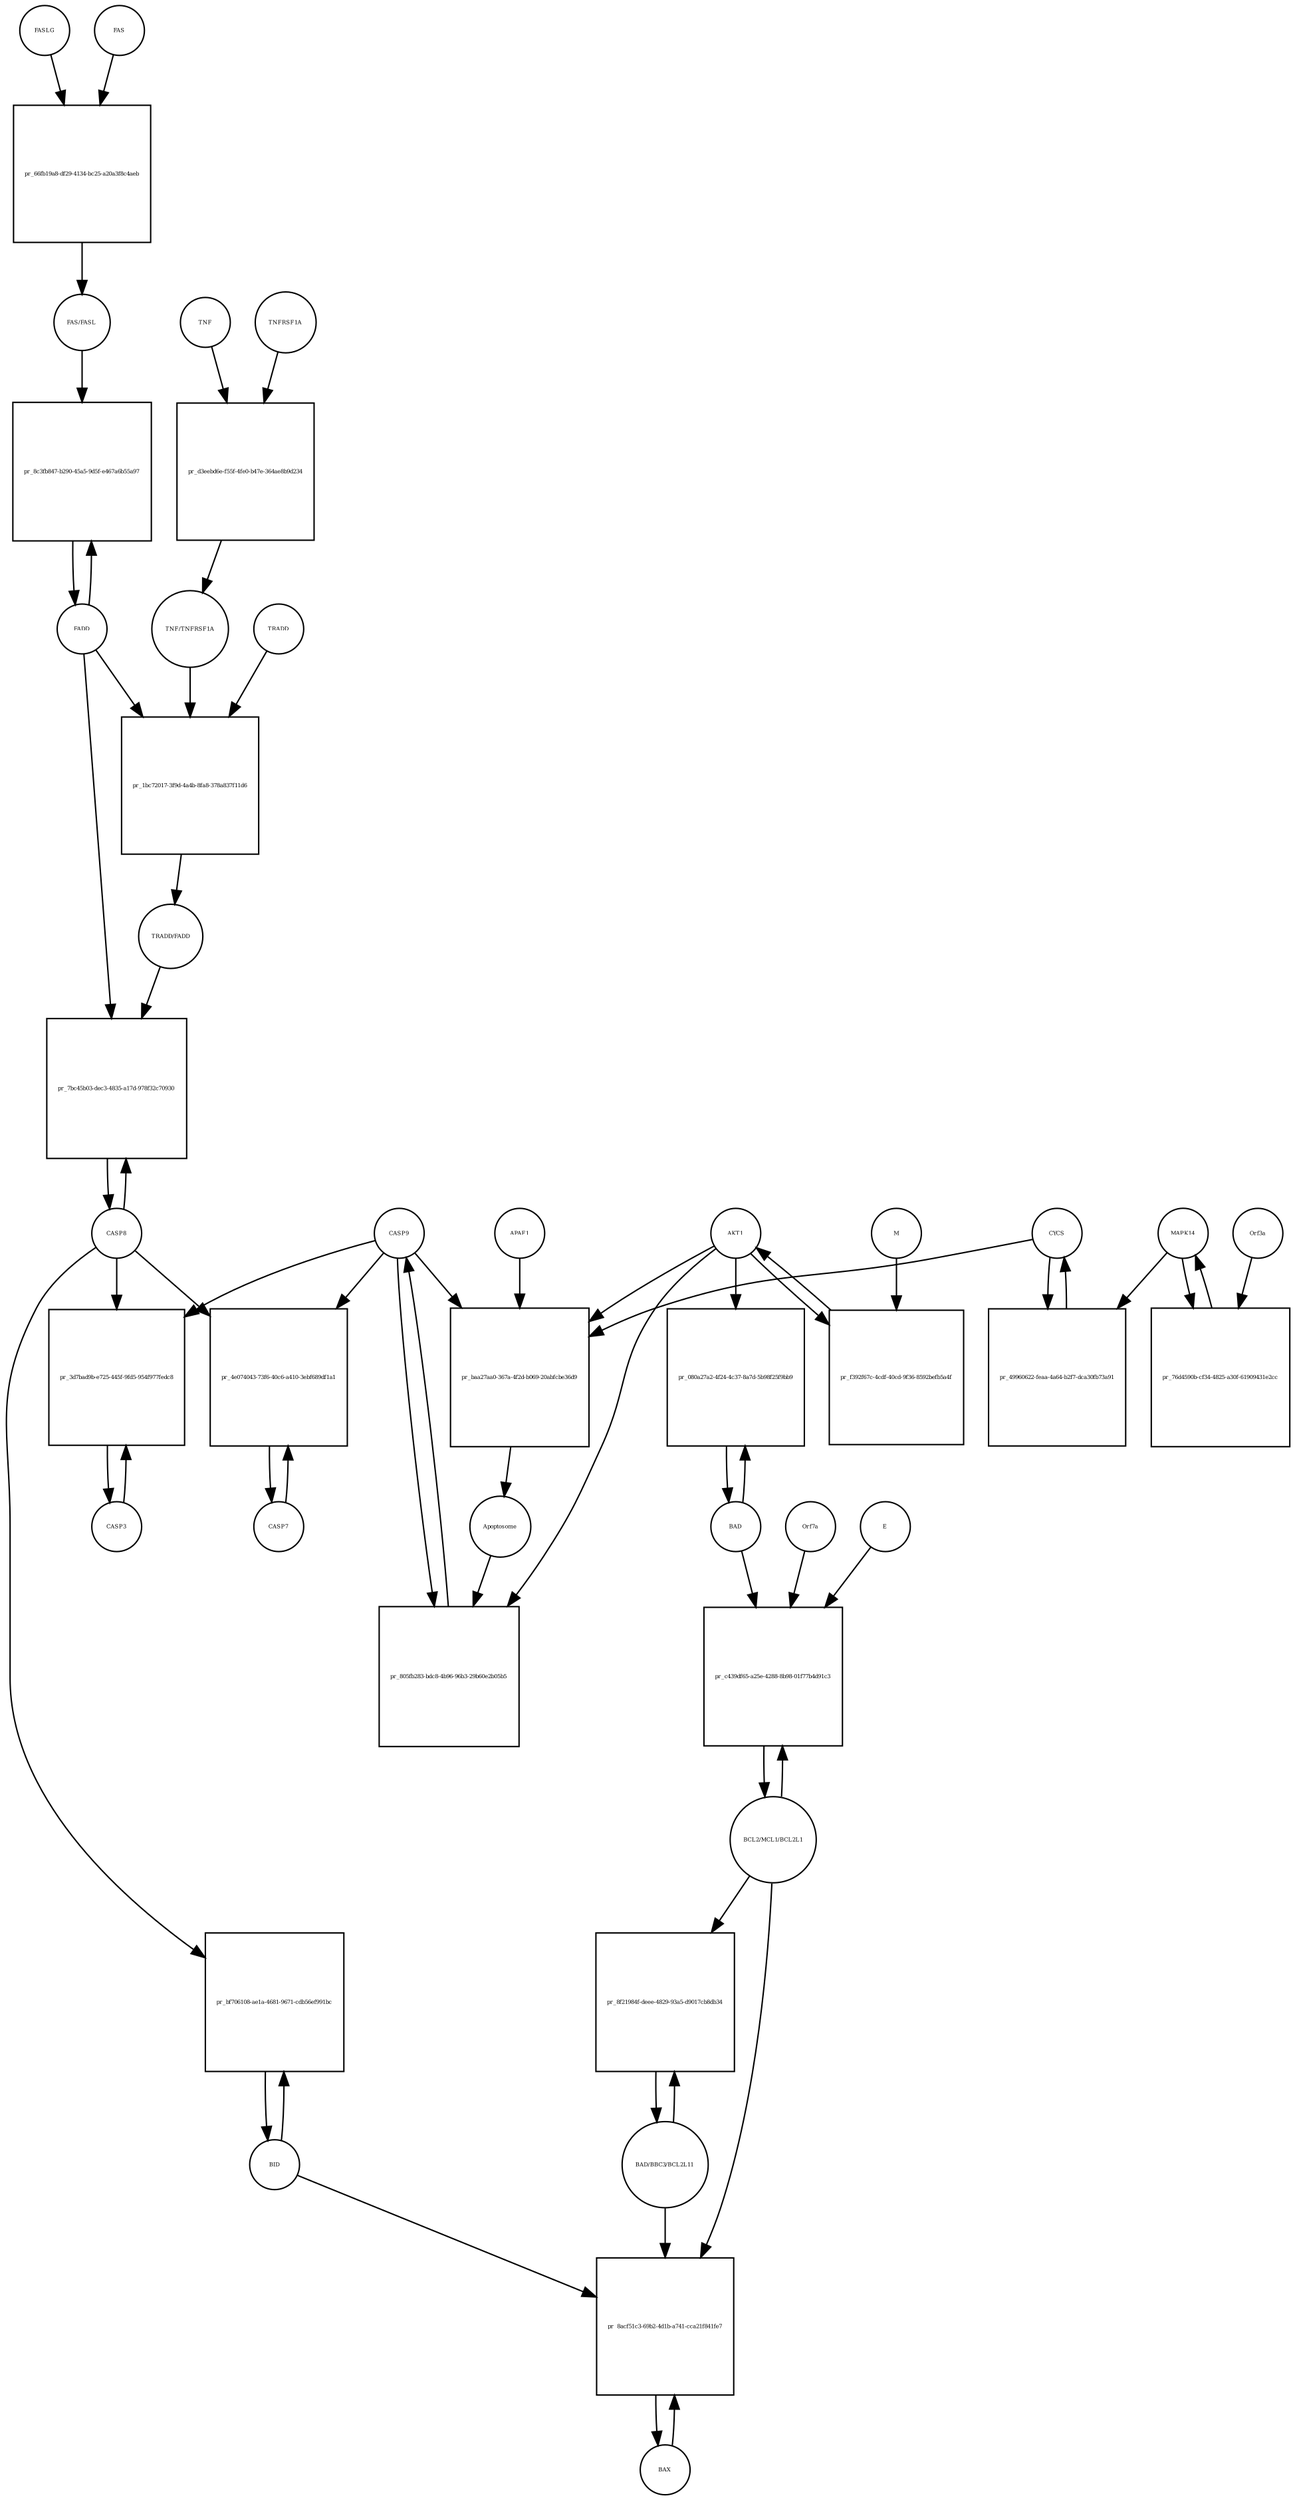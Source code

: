 strict digraph  {
FASLG [annotation="", bipartite=0, cls=macromolecule, fontsize=4, label=FASLG, shape=circle];
"pr_66fb19a8-df29-4134-bc25-a20a3f8c4aeb" [annotation="", bipartite=1, cls=process, fontsize=4, label="pr_66fb19a8-df29-4134-bc25-a20a3f8c4aeb", shape=square];
FAS [annotation="", bipartite=0, cls=macromolecule, fontsize=4, label=FAS, shape=circle];
"FAS/FASL" [annotation="", bipartite=0, cls=complex, fontsize=4, label="FAS/FASL", shape=circle];
FADD [annotation="", bipartite=0, cls=macromolecule, fontsize=4, label=FADD, shape=circle];
"pr_8c3fb847-b290-45a5-9d5f-e467a6b55a97" [annotation="", bipartite=1, cls=process, fontsize=4, label="pr_8c3fb847-b290-45a5-9d5f-e467a6b55a97", shape=square];
CASP8 [annotation="", bipartite=0, cls=macromolecule, fontsize=4, label=CASP8, shape=circle];
"pr_7bc45b03-dec3-4835-a17d-978f32c70930" [annotation="", bipartite=1, cls=process, fontsize=4, label="pr_7bc45b03-dec3-4835-a17d-978f32c70930", shape=square];
"TRADD/FADD" [annotation="", bipartite=0, cls=complex, fontsize=4, label="TRADD/FADD", shape=circle];
CASP3 [annotation="", bipartite=0, cls=macromolecule, fontsize=4, label=CASP3, shape=circle];
"pr_3d7bad9b-e725-445f-9fd5-954f977fedc8" [annotation="", bipartite=1, cls=process, fontsize=4, label="pr_3d7bad9b-e725-445f-9fd5-954f977fedc8", shape=square];
CASP9 [annotation="", bipartite=0, cls=macromolecule, fontsize=4, label=CASP9, shape=circle];
"pr_805fb283-bdc8-4b96-96b3-29b60e2b05b5" [annotation="", bipartite=1, cls=process, fontsize=4, label="pr_805fb283-bdc8-4b96-96b3-29b60e2b05b5", shape=square];
Apoptosome [annotation="", bipartite=0, cls=complex, fontsize=4, label=Apoptosome, shape=circle];
AKT1 [annotation="", bipartite=0, cls=macromolecule, fontsize=4, label=AKT1, shape=circle];
BID [annotation="", bipartite=0, cls=macromolecule, fontsize=4, label=BID, shape=circle];
"pr_bf706108-ae1a-4681-9671-cdb56ef991bc" [annotation="", bipartite=1, cls=process, fontsize=4, label="pr_bf706108-ae1a-4681-9671-cdb56ef991bc", shape=square];
BAX [annotation="", bipartite=0, cls=macromolecule, fontsize=4, label=BAX, shape=circle];
"pr_8acf51c3-69b2-4d1b-a741-cca21f841fe7" [annotation="", bipartite=1, cls=process, fontsize=4, label="pr_8acf51c3-69b2-4d1b-a741-cca21f841fe7", shape=square];
"BAD/BBC3/BCL2L11" [annotation="", bipartite=0, cls=complex, fontsize=4, label="BAD/BBC3/BCL2L11", shape=circle];
"BCL2/MCL1/BCL2L1" [annotation="", bipartite=0, cls=complex, fontsize=4, label="BCL2/MCL1/BCL2L1", shape=circle];
CYCS [annotation="", bipartite=0, cls=macromolecule, fontsize=4, label=CYCS, shape=circle];
"pr_49960622-feaa-4a64-b2f7-dca30fb73a91" [annotation="", bipartite=1, cls=process, fontsize=4, label="pr_49960622-feaa-4a64-b2f7-dca30fb73a91", shape=square];
MAPK14 [annotation="", bipartite=0, cls=macromolecule, fontsize=4, label=MAPK14, shape=circle];
CASP7 [annotation="", bipartite=0, cls=macromolecule, fontsize=4, label=CASP7, shape=circle];
"pr_4e074043-73f6-40c6-a410-3ebf689df1a1" [annotation="", bipartite=1, cls=process, fontsize=4, label="pr_4e074043-73f6-40c6-a410-3ebf689df1a1", shape=square];
"pr_f392f67c-4cdf-40cd-9f36-8592befb5a4f" [annotation="", bipartite=1, cls=process, fontsize=4, label="pr_f392f67c-4cdf-40cd-9f36-8592befb5a4f", shape=square];
M [annotation=urn_miriam_ncbiprotein_APO40582, bipartite=0, cls=macromolecule, fontsize=4, label=M, shape=circle];
"pr_1bc72017-3f9d-4a4b-8fa8-378a837f11d6" [annotation="", bipartite=1, cls=process, fontsize=4, label="pr_1bc72017-3f9d-4a4b-8fa8-378a837f11d6", shape=square];
TRADD [annotation="", bipartite=0, cls=macromolecule, fontsize=4, label=TRADD, shape=circle];
"TNF/TNFRSF1A" [annotation="", bipartite=0, cls=complex, fontsize=4, label="TNF/TNFRSF1A", shape=circle];
"pr_76d4590b-cf34-4825-a30f-61909431e2cc" [annotation="", bipartite=1, cls=process, fontsize=4, label="pr_76d4590b-cf34-4825-a30f-61909431e2cc", shape=square];
Orf3a [annotation="", bipartite=0, cls=macromolecule, fontsize=4, label=Orf3a, shape=circle];
"pr_8f21984f-deee-4829-93a5-d9017cb8db34" [annotation="", bipartite=1, cls=process, fontsize=4, label="pr_8f21984f-deee-4829-93a5-d9017cb8db34", shape=square];
"pr_c439df65-a25e-4288-8b98-01f77b4d91c3" [annotation="", bipartite=1, cls=process, fontsize=4, label="pr_c439df65-a25e-4288-8b98-01f77b4d91c3", shape=square];
Orf7a [annotation="", bipartite=0, cls=macromolecule, fontsize=4, label=Orf7a, shape=circle];
E [annotation="", bipartite=0, cls=macromolecule, fontsize=4, label=E, shape=circle];
BAD [annotation="", bipartite=0, cls=macromolecule, fontsize=4, label=BAD, shape=circle];
TNFRSF1A [annotation="", bipartite=0, cls=macromolecule, fontsize=4, label=TNFRSF1A, shape=circle];
"pr_d3eebd6e-f55f-4fe0-b47e-364ae8b9d234" [annotation="", bipartite=1, cls=process, fontsize=4, label="pr_d3eebd6e-f55f-4fe0-b47e-364ae8b9d234", shape=square];
TNF [annotation="", bipartite=0, cls=macromolecule, fontsize=4, label=TNF, shape=circle];
"pr_baa27aa0-367a-4f2d-b069-20abfcbe36d9" [annotation="", bipartite=1, cls=process, fontsize=4, label="pr_baa27aa0-367a-4f2d-b069-20abfcbe36d9", shape=square];
APAF1 [annotation="", bipartite=0, cls=macromolecule, fontsize=4, label=APAF1, shape=circle];
"pr_080a27a2-4f24-4c37-8a7d-5b98f25f9bb9" [annotation="", bipartite=1, cls=process, fontsize=4, label="pr_080a27a2-4f24-4c37-8a7d-5b98f25f9bb9", shape=square];
FASLG -> "pr_66fb19a8-df29-4134-bc25-a20a3f8c4aeb"  [annotation="", interaction_type=consumption];
"pr_66fb19a8-df29-4134-bc25-a20a3f8c4aeb" -> "FAS/FASL"  [annotation="", interaction_type=production];
FAS -> "pr_66fb19a8-df29-4134-bc25-a20a3f8c4aeb"  [annotation="", interaction_type=consumption];
"FAS/FASL" -> "pr_8c3fb847-b290-45a5-9d5f-e467a6b55a97"  [annotation="urn_miriam_kegg.pathway_hsa04210|urn_miriam_pubmed_31226023", interaction_type=catalysis];
FADD -> "pr_8c3fb847-b290-45a5-9d5f-e467a6b55a97"  [annotation="", interaction_type=consumption];
FADD -> "pr_7bc45b03-dec3-4835-a17d-978f32c70930"  [annotation="urn_miriam_kegg.pathway_hsa04210|urn_miriam_pubmed_31226023", interaction_type=catalysis];
FADD -> "pr_1bc72017-3f9d-4a4b-8fa8-378a837f11d6"  [annotation="", interaction_type=consumption];
"pr_8c3fb847-b290-45a5-9d5f-e467a6b55a97" -> FADD  [annotation="", interaction_type=production];
CASP8 -> "pr_7bc45b03-dec3-4835-a17d-978f32c70930"  [annotation="", interaction_type=consumption];
CASP8 -> "pr_3d7bad9b-e725-445f-9fd5-954f977fedc8"  [annotation="urn_miriam_kegg.pathway_hsa04210|urn_miriam_pubmed_31226023", interaction_type=catalysis];
CASP8 -> "pr_bf706108-ae1a-4681-9671-cdb56ef991bc"  [annotation="urn_miriam_kegg.pathway_hsa04210|urn_miriam_pubmed_31226023", interaction_type=catalysis];
CASP8 -> "pr_4e074043-73f6-40c6-a410-3ebf689df1a1"  [annotation="urn_miriam_kegg.pathway_hsa04210|urn_miriam_pubmed_31226023", interaction_type=catalysis];
"pr_7bc45b03-dec3-4835-a17d-978f32c70930" -> CASP8  [annotation="", interaction_type=production];
"TRADD/FADD" -> "pr_7bc45b03-dec3-4835-a17d-978f32c70930"  [annotation="urn_miriam_kegg.pathway_hsa04210|urn_miriam_pubmed_31226023", interaction_type=catalysis];
CASP3 -> "pr_3d7bad9b-e725-445f-9fd5-954f977fedc8"  [annotation="", interaction_type=consumption];
"pr_3d7bad9b-e725-445f-9fd5-954f977fedc8" -> CASP3  [annotation="", interaction_type=production];
CASP9 -> "pr_3d7bad9b-e725-445f-9fd5-954f977fedc8"  [annotation="urn_miriam_kegg.pathway_hsa04210|urn_miriam_pubmed_31226023", interaction_type=catalysis];
CASP9 -> "pr_805fb283-bdc8-4b96-96b3-29b60e2b05b5"  [annotation="", interaction_type=consumption];
CASP9 -> "pr_4e074043-73f6-40c6-a410-3ebf689df1a1"  [annotation="urn_miriam_kegg.pathway_hsa04210|urn_miriam_pubmed_31226023", interaction_type=catalysis];
CASP9 -> "pr_baa27aa0-367a-4f2d-b069-20abfcbe36d9"  [annotation="", interaction_type=consumption];
"pr_805fb283-bdc8-4b96-96b3-29b60e2b05b5" -> CASP9  [annotation="", interaction_type=production];
Apoptosome -> "pr_805fb283-bdc8-4b96-96b3-29b60e2b05b5"  [annotation="urn_miriam_kegg.pathway_hsa04210|urn_miriam_pubmed_31226023", interaction_type=catalysis];
AKT1 -> "pr_805fb283-bdc8-4b96-96b3-29b60e2b05b5"  [annotation="urn_miriam_kegg.pathway_hsa04210|urn_miriam_pubmed_31226023", interaction_type=inhibition];
AKT1 -> "pr_f392f67c-4cdf-40cd-9f36-8592befb5a4f"  [annotation="", interaction_type=consumption];
AKT1 -> "pr_baa27aa0-367a-4f2d-b069-20abfcbe36d9"  [annotation="urn_miriam_pubmed_31226023|urn_miriam_kegg.pathway_hsa04210", interaction_type=inhibition];
AKT1 -> "pr_080a27a2-4f24-4c37-8a7d-5b98f25f9bb9"  [annotation="urn_miriam_pubmed_15694340|urn_miriam_kegg.pathway_hsa04210", interaction_type=inhibition];
BID -> "pr_bf706108-ae1a-4681-9671-cdb56ef991bc"  [annotation="", interaction_type=consumption];
BID -> "pr_8acf51c3-69b2-4d1b-a741-cca21f841fe7"  [annotation="urn_miriam_pubmed_31226023|urn_miriam_kegg.pathway_hsa04210", interaction_type=catalysis];
"pr_bf706108-ae1a-4681-9671-cdb56ef991bc" -> BID  [annotation="", interaction_type=production];
BAX -> "pr_8acf51c3-69b2-4d1b-a741-cca21f841fe7"  [annotation="", interaction_type=consumption];
"pr_8acf51c3-69b2-4d1b-a741-cca21f841fe7" -> BAX  [annotation="", interaction_type=production];
"BAD/BBC3/BCL2L11" -> "pr_8acf51c3-69b2-4d1b-a741-cca21f841fe7"  [annotation="urn_miriam_pubmed_31226023|urn_miriam_kegg.pathway_hsa04210", interaction_type=catalysis];
"BAD/BBC3/BCL2L11" -> "pr_8f21984f-deee-4829-93a5-d9017cb8db34"  [annotation="", interaction_type=consumption];
"BCL2/MCL1/BCL2L1" -> "pr_8acf51c3-69b2-4d1b-a741-cca21f841fe7"  [annotation="urn_miriam_pubmed_31226023|urn_miriam_kegg.pathway_hsa04210", interaction_type=inhibition];
"BCL2/MCL1/BCL2L1" -> "pr_8f21984f-deee-4829-93a5-d9017cb8db34"  [annotation=urn_miriam_pubmed_31226023, interaction_type=inhibition];
"BCL2/MCL1/BCL2L1" -> "pr_c439df65-a25e-4288-8b98-01f77b4d91c3"  [annotation="", interaction_type=consumption];
CYCS -> "pr_49960622-feaa-4a64-b2f7-dca30fb73a91"  [annotation="", interaction_type=consumption];
CYCS -> "pr_baa27aa0-367a-4f2d-b069-20abfcbe36d9"  [annotation="", interaction_type=consumption];
"pr_49960622-feaa-4a64-b2f7-dca30fb73a91" -> CYCS  [annotation="", interaction_type=production];
MAPK14 -> "pr_49960622-feaa-4a64-b2f7-dca30fb73a91"  [annotation="urn_miriam_kegg.pathway_hsa04210|urn_miriam_pubmed_31226023", interaction_type=catalysis];
MAPK14 -> "pr_76d4590b-cf34-4825-a30f-61909431e2cc"  [annotation="", interaction_type=consumption];
CASP7 -> "pr_4e074043-73f6-40c6-a410-3ebf689df1a1"  [annotation="", interaction_type=consumption];
"pr_4e074043-73f6-40c6-a410-3ebf689df1a1" -> CASP7  [annotation="", interaction_type=production];
"pr_f392f67c-4cdf-40cd-9f36-8592befb5a4f" -> AKT1  [annotation="", interaction_type=production];
M -> "pr_f392f67c-4cdf-40cd-9f36-8592befb5a4f"  [annotation="urn_miriam_pubmed_31226023|urn_miriam_taxonomy_227984", interaction_type=inhibition];
"pr_1bc72017-3f9d-4a4b-8fa8-378a837f11d6" -> "TRADD/FADD"  [annotation="", interaction_type=production];
TRADD -> "pr_1bc72017-3f9d-4a4b-8fa8-378a837f11d6"  [annotation="", interaction_type=consumption];
"TNF/TNFRSF1A" -> "pr_1bc72017-3f9d-4a4b-8fa8-378a837f11d6"  [annotation="urn_miriam_kegg.pathway_hsa04210", interaction_type=catalysis];
"pr_76d4590b-cf34-4825-a30f-61909431e2cc" -> MAPK14  [annotation="", interaction_type=production];
Orf3a -> "pr_76d4590b-cf34-4825-a30f-61909431e2cc"  [annotation="urn_miriam_pubmed_31226023|urn_miriam_taxonomy_227984", interaction_type=catalysis];
"pr_8f21984f-deee-4829-93a5-d9017cb8db34" -> "BAD/BBC3/BCL2L11"  [annotation="", interaction_type=production];
"pr_c439df65-a25e-4288-8b98-01f77b4d91c3" -> "BCL2/MCL1/BCL2L1"  [annotation="", interaction_type=production];
Orf7a -> "pr_c439df65-a25e-4288-8b98-01f77b4d91c3"  [annotation="urn_miriam_pubmed_15694340|urn_miriam_kegg.pathway_hsa04210|urn_miriam_taxonomy_227984", interaction_type=inhibition];
E -> "pr_c439df65-a25e-4288-8b98-01f77b4d91c3"  [annotation="urn_miriam_pubmed_15694340|urn_miriam_kegg.pathway_hsa04210|urn_miriam_taxonomy_227984", interaction_type=inhibition];
BAD -> "pr_c439df65-a25e-4288-8b98-01f77b4d91c3"  [annotation="urn_miriam_pubmed_15694340|urn_miriam_kegg.pathway_hsa04210|urn_miriam_taxonomy_227984", interaction_type=inhibition];
BAD -> "pr_080a27a2-4f24-4c37-8a7d-5b98f25f9bb9"  [annotation="", interaction_type=consumption];
TNFRSF1A -> "pr_d3eebd6e-f55f-4fe0-b47e-364ae8b9d234"  [annotation="", interaction_type=consumption];
"pr_d3eebd6e-f55f-4fe0-b47e-364ae8b9d234" -> "TNF/TNFRSF1A"  [annotation="", interaction_type=production];
TNF -> "pr_d3eebd6e-f55f-4fe0-b47e-364ae8b9d234"  [annotation="", interaction_type=consumption];
"pr_baa27aa0-367a-4f2d-b069-20abfcbe36d9" -> Apoptosome  [annotation="", interaction_type=production];
APAF1 -> "pr_baa27aa0-367a-4f2d-b069-20abfcbe36d9"  [annotation="", interaction_type=consumption];
"pr_080a27a2-4f24-4c37-8a7d-5b98f25f9bb9" -> BAD  [annotation="", interaction_type=production];
}
